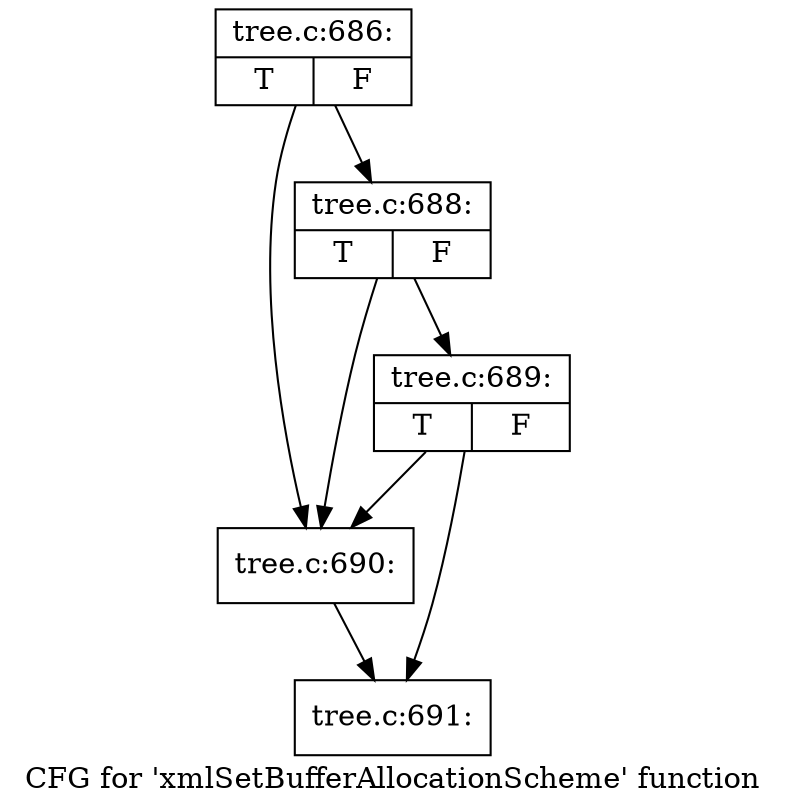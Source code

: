 digraph "CFG for 'xmlSetBufferAllocationScheme' function" {
	label="CFG for 'xmlSetBufferAllocationScheme' function";

	Node0x422d8b0 [shape=record,label="{tree.c:686:|{<s0>T|<s1>F}}"];
	Node0x422d8b0 -> Node0x4232430;
	Node0x422d8b0 -> Node0x4243c80;
	Node0x4243c80 [shape=record,label="{tree.c:688:|{<s0>T|<s1>F}}"];
	Node0x4243c80 -> Node0x4232430;
	Node0x4243c80 -> Node0x42324d0;
	Node0x42324d0 [shape=record,label="{tree.c:689:|{<s0>T|<s1>F}}"];
	Node0x42324d0 -> Node0x4232430;
	Node0x42324d0 -> Node0x4232480;
	Node0x4232430 [shape=record,label="{tree.c:690:}"];
	Node0x4232430 -> Node0x4232480;
	Node0x4232480 [shape=record,label="{tree.c:691:}"];
}
